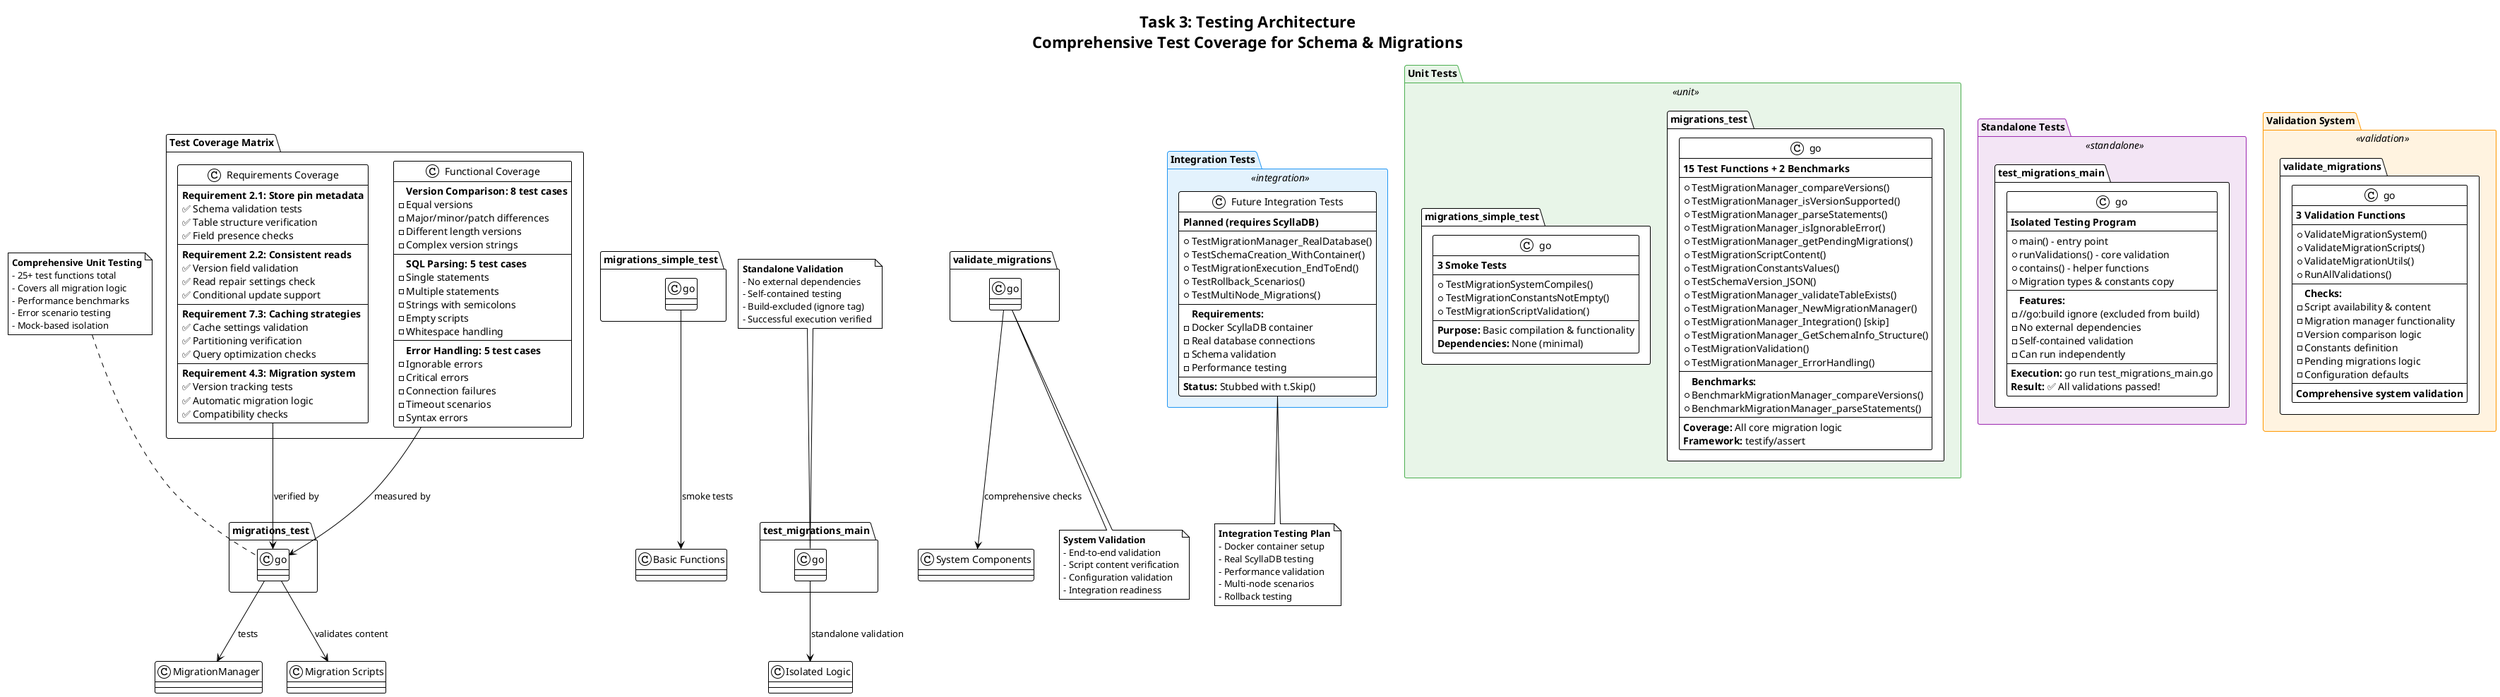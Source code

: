 @startuml Testing-Architecture-Task3
!theme plain

title Task 3: Testing Architecture\nComprehensive Test Coverage for Schema & Migrations

' Цветовая схема для разных типов тестов
skinparam package {
    BackgroundColor<<unit>> #E8F5E8
    BorderColor<<unit>> #4CAF50
    BackgroundColor<<integration>> #E3F2FD
    BorderColor<<integration>> #2196F3
    BackgroundColor<<validation>> #FFF3E0
    BorderColor<<validation>> #FF9800
    BackgroundColor<<standalone>> #F3E5F5
    BorderColor<<standalone>> #9C27B0
}

package "Unit Tests" <<unit>> {
    class "migrations_test.go" {
        **15 Test Functions + 2 Benchmarks**
        --
        + TestMigrationManager_compareVersions()
        + TestMigrationManager_isVersionSupported()
        + TestMigrationManager_parseStatements()
        + TestMigrationManager_isIgnorableError()
        + TestMigrationManager_getPendingMigrations()
        + TestMigrationScriptContent()
        + TestMigrationConstantsValues()
        + TestSchemaVersion_JSON()
        + TestMigrationManager_validateTableExists()
        + TestMigrationManager_NewMigrationManager()
        + TestMigrationManager_Integration() [skip]
        + TestMigrationManager_GetSchemaInfo_Structure()
        + TestMigrationValidation()
        + TestMigrationManager_ErrorHandling()
        --
        **Benchmarks:**
        + BenchmarkMigrationManager_compareVersions()
        + BenchmarkMigrationManager_parseStatements()
        --
        **Coverage:** All core migration logic
        **Framework:** testify/assert
    }
    
    class "migrations_simple_test.go" {
        **3 Smoke Tests**
        --
        + TestMigrationSystemCompiles()
        + TestMigrationConstantsNotEmpty()
        + TestMigrationScriptValidation()
        --
        **Purpose:** Basic compilation & functionality
        **Dependencies:** None (minimal)
    }
}

package "Standalone Tests" <<standalone>> {
    class "test_migrations_main.go" {
        **Isolated Testing Program**
        --
        + main() - entry point
        + runValidations() - core validation
        + contains() - helper functions
        + Migration types & constants copy
        --
        **Features:**
        - //go:build ignore (excluded from build)
        - No external dependencies
        - Self-contained validation
        - Can run independently
        --
        **Execution:** go run test_migrations_main.go
        **Result:** ✅ All validations passed!
    }
}

package "Validation System" <<validation>> {
    class "validate_migrations.go" {
        **3 Validation Functions**
        --
        + ValidateMigrationSystem()
        + ValidateMigrationScripts()
        + ValidateMigrationUtils()
        + RunAllValidations()
        --
        **Checks:**
        - Script availability & content
        - Migration manager functionality
        - Version comparison logic
        - Constants definition
        - Pending migrations logic
        - Configuration defaults
        --
        **Comprehensive system validation**
    }
}

package "Integration Tests" <<integration>> {
    class "Future Integration Tests" {
        **Planned (requires ScyllaDB)**
        --
        + TestMigrationManager_RealDatabase()
        + TestSchemaCreation_WithContainer()
        + TestMigrationExecution_EndToEnd()
        + TestRollback_Scenarios()
        + TestMultiNode_Migrations()
        --
        **Requirements:**
        - Docker ScyllaDB container
        - Real database connections
        - Schema validation
        - Performance testing
        --
        **Status:** Stubbed with t.Skip()
    }
}

' Test Coverage Matrix
package "Test Coverage Matrix" {
    class "Requirements Coverage" {
        **Requirement 2.1: Store pin metadata**
        ✅ Schema validation tests
        ✅ Table structure verification
        ✅ Field presence checks
        --
        **Requirement 2.2: Consistent reads**
        ✅ Version field validation
        ✅ Read repair settings check
        ✅ Conditional update support
        --
        **Requirement 7.3: Caching strategies**
        ✅ Cache settings validation
        ✅ Partitioning verification
        ✅ Query optimization checks
        --
        **Requirement 4.3: Migration system**
        ✅ Version tracking tests
        ✅ Automatic migration logic
        ✅ Compatibility checks
    }
    
    class "Functional Coverage" {
        **Version Comparison: 8 test cases**
        - Equal versions
        - Major/minor/patch differences
        - Different length versions
        - Complex version strings
        --
        **SQL Parsing: 5 test cases**
        - Single statements
        - Multiple statements
        - Strings with semicolons
        - Empty scripts
        - Whitespace handling
        --
        **Error Handling: 5 test cases**
        - Ignorable errors
        - Critical errors
        - Connection failures
        - Timeout scenarios
        - Syntax errors
    }
}

' Relationships
"migrations_test.go" --> "MigrationManager" : tests
"migrations_test.go" --> "Migration Scripts" : validates content
"migrations_simple_test.go" --> "Basic Functions" : smoke tests
"test_migrations_main.go" --> "Isolated Logic" : standalone validation
"validate_migrations.go" --> "System Components" : comprehensive checks

"Requirements Coverage" --> "migrations_test.go" : verified by
"Functional Coverage" --> "migrations_test.go" : measured by

note top of "migrations_test.go"
**Comprehensive Unit Testing**
- 25+ test functions total
- Covers all migration logic
- Performance benchmarks
- Error scenario testing
- Mock-based isolation
end note

note top of "test_migrations_main.go"
**Standalone Validation**
- No external dependencies
- Self-contained testing
- Build-excluded (ignore tag)
- Successful execution verified
end note

note bottom of "validate_migrations.go"
**System Validation**
- End-to-end validation
- Script content verification
- Configuration validation
- Integration readiness
end note

note bottom of "Future Integration Tests"
**Integration Testing Plan**
- Docker container setup
- Real ScyllaDB testing
- Performance validation
- Multi-node scenarios
- Rollback testing
end note

@enduml